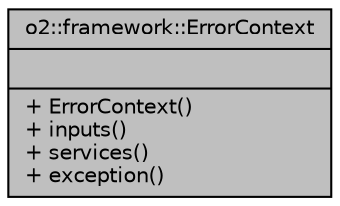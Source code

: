 digraph "o2::framework::ErrorContext"
{
 // INTERACTIVE_SVG=YES
  bgcolor="transparent";
  edge [fontname="Helvetica",fontsize="10",labelfontname="Helvetica",labelfontsize="10"];
  node [fontname="Helvetica",fontsize="10",shape=record];
  Node1 [label="{o2::framework::ErrorContext\n||+ ErrorContext()\l+ inputs()\l+ services()\l+ exception()\l}",height=0.2,width=0.4,color="black", fillcolor="grey75", style="filled", fontcolor="black"];
}
